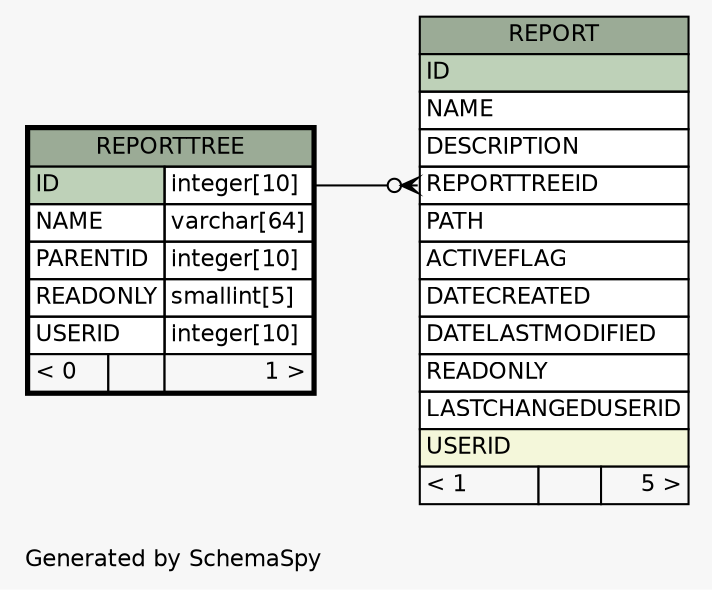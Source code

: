 // dot 2.26.3 on Linux 3.5.0-34-generic
// SchemaSpy rev 590
digraph "oneDegreeRelationshipsDiagram" {
  graph [
    rankdir="RL"
    bgcolor="#f7f7f7"
    label="\nGenerated by SchemaSpy"
    labeljust="l"
    nodesep="0.18"
    ranksep="0.46"
    fontname="Helvetica"
    fontsize="11"
  ];
  node [
    fontname="Helvetica"
    fontsize="11"
    shape="plaintext"
  ];
  edge [
    arrowsize="0.8"
  ];
  "REPORT":"REPORTTREEID":w -> "REPORTTREE":"ID.type":e [arrowhead=none dir=back arrowtail=crowodot];
  "REPORT" [
    label=<
    <TABLE BORDER="0" CELLBORDER="1" CELLSPACING="0" BGCOLOR="#ffffff">
      <TR><TD COLSPAN="3" BGCOLOR="#9bab96" ALIGN="CENTER">REPORT</TD></TR>
      <TR><TD PORT="ID" COLSPAN="3" BGCOLOR="#bed1b8" ALIGN="LEFT">ID</TD></TR>
      <TR><TD PORT="NAME" COLSPAN="3" ALIGN="LEFT">NAME</TD></TR>
      <TR><TD PORT="DESCRIPTION" COLSPAN="3" ALIGN="LEFT">DESCRIPTION</TD></TR>
      <TR><TD PORT="REPORTTREEID" COLSPAN="3" ALIGN="LEFT">REPORTTREEID</TD></TR>
      <TR><TD PORT="PATH" COLSPAN="3" ALIGN="LEFT">PATH</TD></TR>
      <TR><TD PORT="ACTIVEFLAG" COLSPAN="3" ALIGN="LEFT">ACTIVEFLAG</TD></TR>
      <TR><TD PORT="DATECREATED" COLSPAN="3" ALIGN="LEFT">DATECREATED</TD></TR>
      <TR><TD PORT="DATELASTMODIFIED" COLSPAN="3" ALIGN="LEFT">DATELASTMODIFIED</TD></TR>
      <TR><TD PORT="READONLY" COLSPAN="3" ALIGN="LEFT">READONLY</TD></TR>
      <TR><TD PORT="LASTCHANGEDUSERID" COLSPAN="3" ALIGN="LEFT">LASTCHANGEDUSERID</TD></TR>
      <TR><TD PORT="USERID" COLSPAN="3" BGCOLOR="#f4f7da" ALIGN="LEFT">USERID</TD></TR>
      <TR><TD ALIGN="LEFT" BGCOLOR="#f7f7f7">&lt; 1</TD><TD ALIGN="RIGHT" BGCOLOR="#f7f7f7">  </TD><TD ALIGN="RIGHT" BGCOLOR="#f7f7f7">5 &gt;</TD></TR>
    </TABLE>>
    URL="REPORT.html"
    tooltip="REPORT"
  ];
  "REPORTTREE" [
    label=<
    <TABLE BORDER="2" CELLBORDER="1" CELLSPACING="0" BGCOLOR="#ffffff">
      <TR><TD COLSPAN="3" BGCOLOR="#9bab96" ALIGN="CENTER">REPORTTREE</TD></TR>
      <TR><TD PORT="ID" COLSPAN="2" BGCOLOR="#bed1b8" ALIGN="LEFT">ID</TD><TD PORT="ID.type" ALIGN="LEFT">integer[10]</TD></TR>
      <TR><TD PORT="NAME" COLSPAN="2" ALIGN="LEFT">NAME</TD><TD PORT="NAME.type" ALIGN="LEFT">varchar[64]</TD></TR>
      <TR><TD PORT="PARENTID" COLSPAN="2" ALIGN="LEFT">PARENTID</TD><TD PORT="PARENTID.type" ALIGN="LEFT">integer[10]</TD></TR>
      <TR><TD PORT="READONLY" COLSPAN="2" ALIGN="LEFT">READONLY</TD><TD PORT="READONLY.type" ALIGN="LEFT">smallint[5]</TD></TR>
      <TR><TD PORT="USERID" COLSPAN="2" ALIGN="LEFT">USERID</TD><TD PORT="USERID.type" ALIGN="LEFT">integer[10]</TD></TR>
      <TR><TD ALIGN="LEFT" BGCOLOR="#f7f7f7">&lt; 0</TD><TD ALIGN="RIGHT" BGCOLOR="#f7f7f7">  </TD><TD ALIGN="RIGHT" BGCOLOR="#f7f7f7">1 &gt;</TD></TR>
    </TABLE>>
    URL="REPORTTREE.html"
    tooltip="REPORTTREE"
  ];
}

